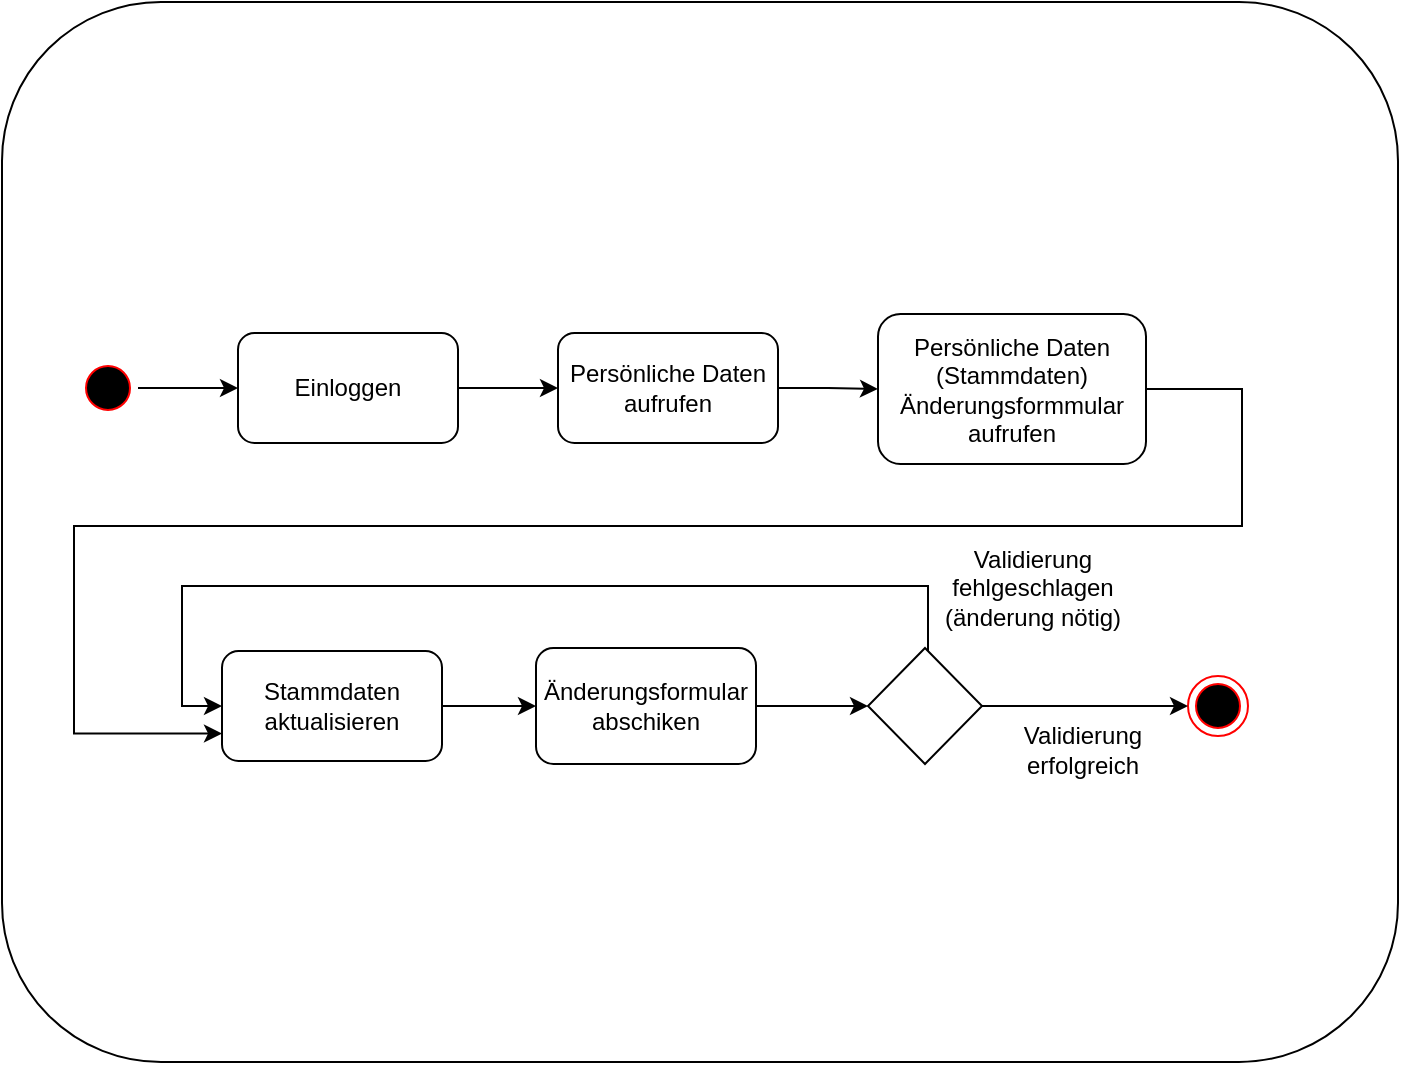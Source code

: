 <mxfile version="13.6.5" type="device"><diagram id="KlsBogERJyuZS8X6DarO" name="Page-1"><mxGraphModel dx="1102" dy="575" grid="0" gridSize="10" guides="1" tooltips="1" connect="1" arrows="1" fold="1" page="1" pageScale="1" pageWidth="827" pageHeight="1169" math="0" shadow="0"><root><mxCell id="0"/><mxCell id="1" parent="0"/><mxCell id="BD36lEGvjcGjyZvf-TqO-1" value="" style="rounded=1;whiteSpace=wrap;html=1;" parent="1" vertex="1"><mxGeometry x="350" y="280" width="120" height="60" as="geometry"/></mxCell><mxCell id="BD36lEGvjcGjyZvf-TqO-2" value="" style="rounded=1;whiteSpace=wrap;html=1;" parent="1" vertex="1"><mxGeometry x="20" y="40" width="698" height="530" as="geometry"/></mxCell><mxCell id="BD36lEGvjcGjyZvf-TqO-28" style="edgeStyle=orthogonalEdgeStyle;rounded=0;orthogonalLoop=1;jettySize=auto;html=1;entryX=0;entryY=0.5;entryDx=0;entryDy=0;" parent="1" source="BD36lEGvjcGjyZvf-TqO-3" target="BD36lEGvjcGjyZvf-TqO-6" edge="1"><mxGeometry relative="1" as="geometry"/></mxCell><mxCell id="BD36lEGvjcGjyZvf-TqO-3" value="" style="ellipse;html=1;shape=startState;fillColor=#000000;strokeColor=#ff0000;" parent="1" vertex="1"><mxGeometry x="58" y="218" width="30" height="30" as="geometry"/></mxCell><mxCell id="BD36lEGvjcGjyZvf-TqO-19" style="edgeStyle=orthogonalEdgeStyle;rounded=0;orthogonalLoop=1;jettySize=auto;html=1;" parent="1" source="BD36lEGvjcGjyZvf-TqO-6" target="BD36lEGvjcGjyZvf-TqO-16" edge="1"><mxGeometry relative="1" as="geometry"/></mxCell><mxCell id="BD36lEGvjcGjyZvf-TqO-6" value="Einloggen" style="rounded=1;whiteSpace=wrap;html=1;" parent="1" vertex="1"><mxGeometry x="138" y="205.5" width="110" height="55" as="geometry"/></mxCell><mxCell id="BD36lEGvjcGjyZvf-TqO-20" style="edgeStyle=orthogonalEdgeStyle;rounded=0;orthogonalLoop=1;jettySize=auto;html=1;" parent="1" source="BD36lEGvjcGjyZvf-TqO-16" target="BD36lEGvjcGjyZvf-TqO-17" edge="1"><mxGeometry relative="1" as="geometry"/></mxCell><mxCell id="BD36lEGvjcGjyZvf-TqO-16" value="&lt;div&gt;Persönliche Daten&lt;/div&gt;&lt;div&gt;aufrufen&lt;br&gt;&lt;/div&gt;" style="rounded=1;whiteSpace=wrap;html=1;" parent="1" vertex="1"><mxGeometry x="298" y="205.5" width="110" height="55" as="geometry"/></mxCell><mxCell id="HIA33NUxD9GVhsVeVUxX-5" style="edgeStyle=orthogonalEdgeStyle;rounded=0;orthogonalLoop=1;jettySize=auto;html=1;entryX=0;entryY=0.75;entryDx=0;entryDy=0;" edge="1" parent="1" source="BD36lEGvjcGjyZvf-TqO-17" target="HIA33NUxD9GVhsVeVUxX-1"><mxGeometry relative="1" as="geometry"><Array as="points"><mxPoint x="640" y="234"/><mxPoint x="640" y="302"/><mxPoint x="56" y="302"/><mxPoint x="56" y="406"/></Array></mxGeometry></mxCell><mxCell id="BD36lEGvjcGjyZvf-TqO-17" value="&lt;div&gt;Persönliche Daten&lt;/div&gt;&lt;div&gt;(Stammdaten)&lt;br&gt;&lt;/div&gt;&lt;div&gt;Änderungsformmular&lt;/div&gt;&lt;div&gt;aufrufen&lt;br&gt;&lt;/div&gt;" style="rounded=1;whiteSpace=wrap;html=1;" parent="1" vertex="1"><mxGeometry x="458" y="196" width="134" height="75" as="geometry"/></mxCell><mxCell id="BD36lEGvjcGjyZvf-TqO-25" value="" style="ellipse;html=1;shape=endState;fillColor=#000000;strokeColor=#ff0000;" parent="1" vertex="1"><mxGeometry x="613" y="377" width="30" height="30" as="geometry"/></mxCell><mxCell id="HIA33NUxD9GVhsVeVUxX-6" style="edgeStyle=orthogonalEdgeStyle;rounded=0;orthogonalLoop=1;jettySize=auto;html=1;entryX=0;entryY=0.5;entryDx=0;entryDy=0;" edge="1" parent="1" source="HIA33NUxD9GVhsVeVUxX-1" target="HIA33NUxD9GVhsVeVUxX-2"><mxGeometry relative="1" as="geometry"/></mxCell><mxCell id="HIA33NUxD9GVhsVeVUxX-1" value="&lt;div&gt;Stammdaten&lt;br&gt;&lt;/div&gt;&lt;div&gt;aktualisieren&lt;br&gt;&lt;/div&gt;" style="rounded=1;whiteSpace=wrap;html=1;" vertex="1" parent="1"><mxGeometry x="130" y="364.5" width="110" height="55" as="geometry"/></mxCell><mxCell id="HIA33NUxD9GVhsVeVUxX-9" style="edgeStyle=orthogonalEdgeStyle;rounded=0;orthogonalLoop=1;jettySize=auto;html=1;entryX=0;entryY=0.5;entryDx=0;entryDy=0;" edge="1" parent="1" source="HIA33NUxD9GVhsVeVUxX-2" target="HIA33NUxD9GVhsVeVUxX-3"><mxGeometry relative="1" as="geometry"/></mxCell><mxCell id="HIA33NUxD9GVhsVeVUxX-2" value="&lt;div&gt;Änderungsformular&lt;/div&gt;&lt;div&gt;abschiken&lt;br&gt;&lt;/div&gt;" style="rounded=1;whiteSpace=wrap;html=1;" vertex="1" parent="1"><mxGeometry x="287" y="363" width="110" height="58" as="geometry"/></mxCell><mxCell id="HIA33NUxD9GVhsVeVUxX-4" style="edgeStyle=orthogonalEdgeStyle;rounded=0;orthogonalLoop=1;jettySize=auto;html=1;entryX=0;entryY=0.5;entryDx=0;entryDy=0;" edge="1" parent="1" source="HIA33NUxD9GVhsVeVUxX-3" target="HIA33NUxD9GVhsVeVUxX-1"><mxGeometry relative="1" as="geometry"><Array as="points"><mxPoint x="483" y="332"/><mxPoint x="110" y="332"/><mxPoint x="110" y="392"/></Array></mxGeometry></mxCell><mxCell id="HIA33NUxD9GVhsVeVUxX-8" style="edgeStyle=orthogonalEdgeStyle;rounded=0;orthogonalLoop=1;jettySize=auto;html=1;" edge="1" parent="1" source="HIA33NUxD9GVhsVeVUxX-3" target="BD36lEGvjcGjyZvf-TqO-25"><mxGeometry relative="1" as="geometry"/></mxCell><mxCell id="HIA33NUxD9GVhsVeVUxX-3" value="" style="rhombus;whiteSpace=wrap;html=1;" vertex="1" parent="1"><mxGeometry x="453" y="363" width="57" height="58" as="geometry"/></mxCell><mxCell id="HIA33NUxD9GVhsVeVUxX-10" value="&lt;div&gt;Validierung fehlgeschlagen&lt;/div&gt;&lt;div&gt;(änderung nötig)&lt;br&gt;&lt;/div&gt;" style="text;html=1;strokeColor=none;fillColor=none;align=center;verticalAlign=middle;whiteSpace=wrap;rounded=0;" vertex="1" parent="1"><mxGeometry x="466" y="319" width="139" height="27" as="geometry"/></mxCell><mxCell id="HIA33NUxD9GVhsVeVUxX-11" value="&lt;div&gt;Validierung &lt;br&gt;&lt;/div&gt;&lt;div&gt;erfolgreich&lt;br&gt;&lt;/div&gt;" style="text;html=1;strokeColor=none;fillColor=none;align=center;verticalAlign=middle;whiteSpace=wrap;rounded=0;" vertex="1" parent="1"><mxGeometry x="491" y="396" width="139" height="36" as="geometry"/></mxCell></root></mxGraphModel></diagram></mxfile>